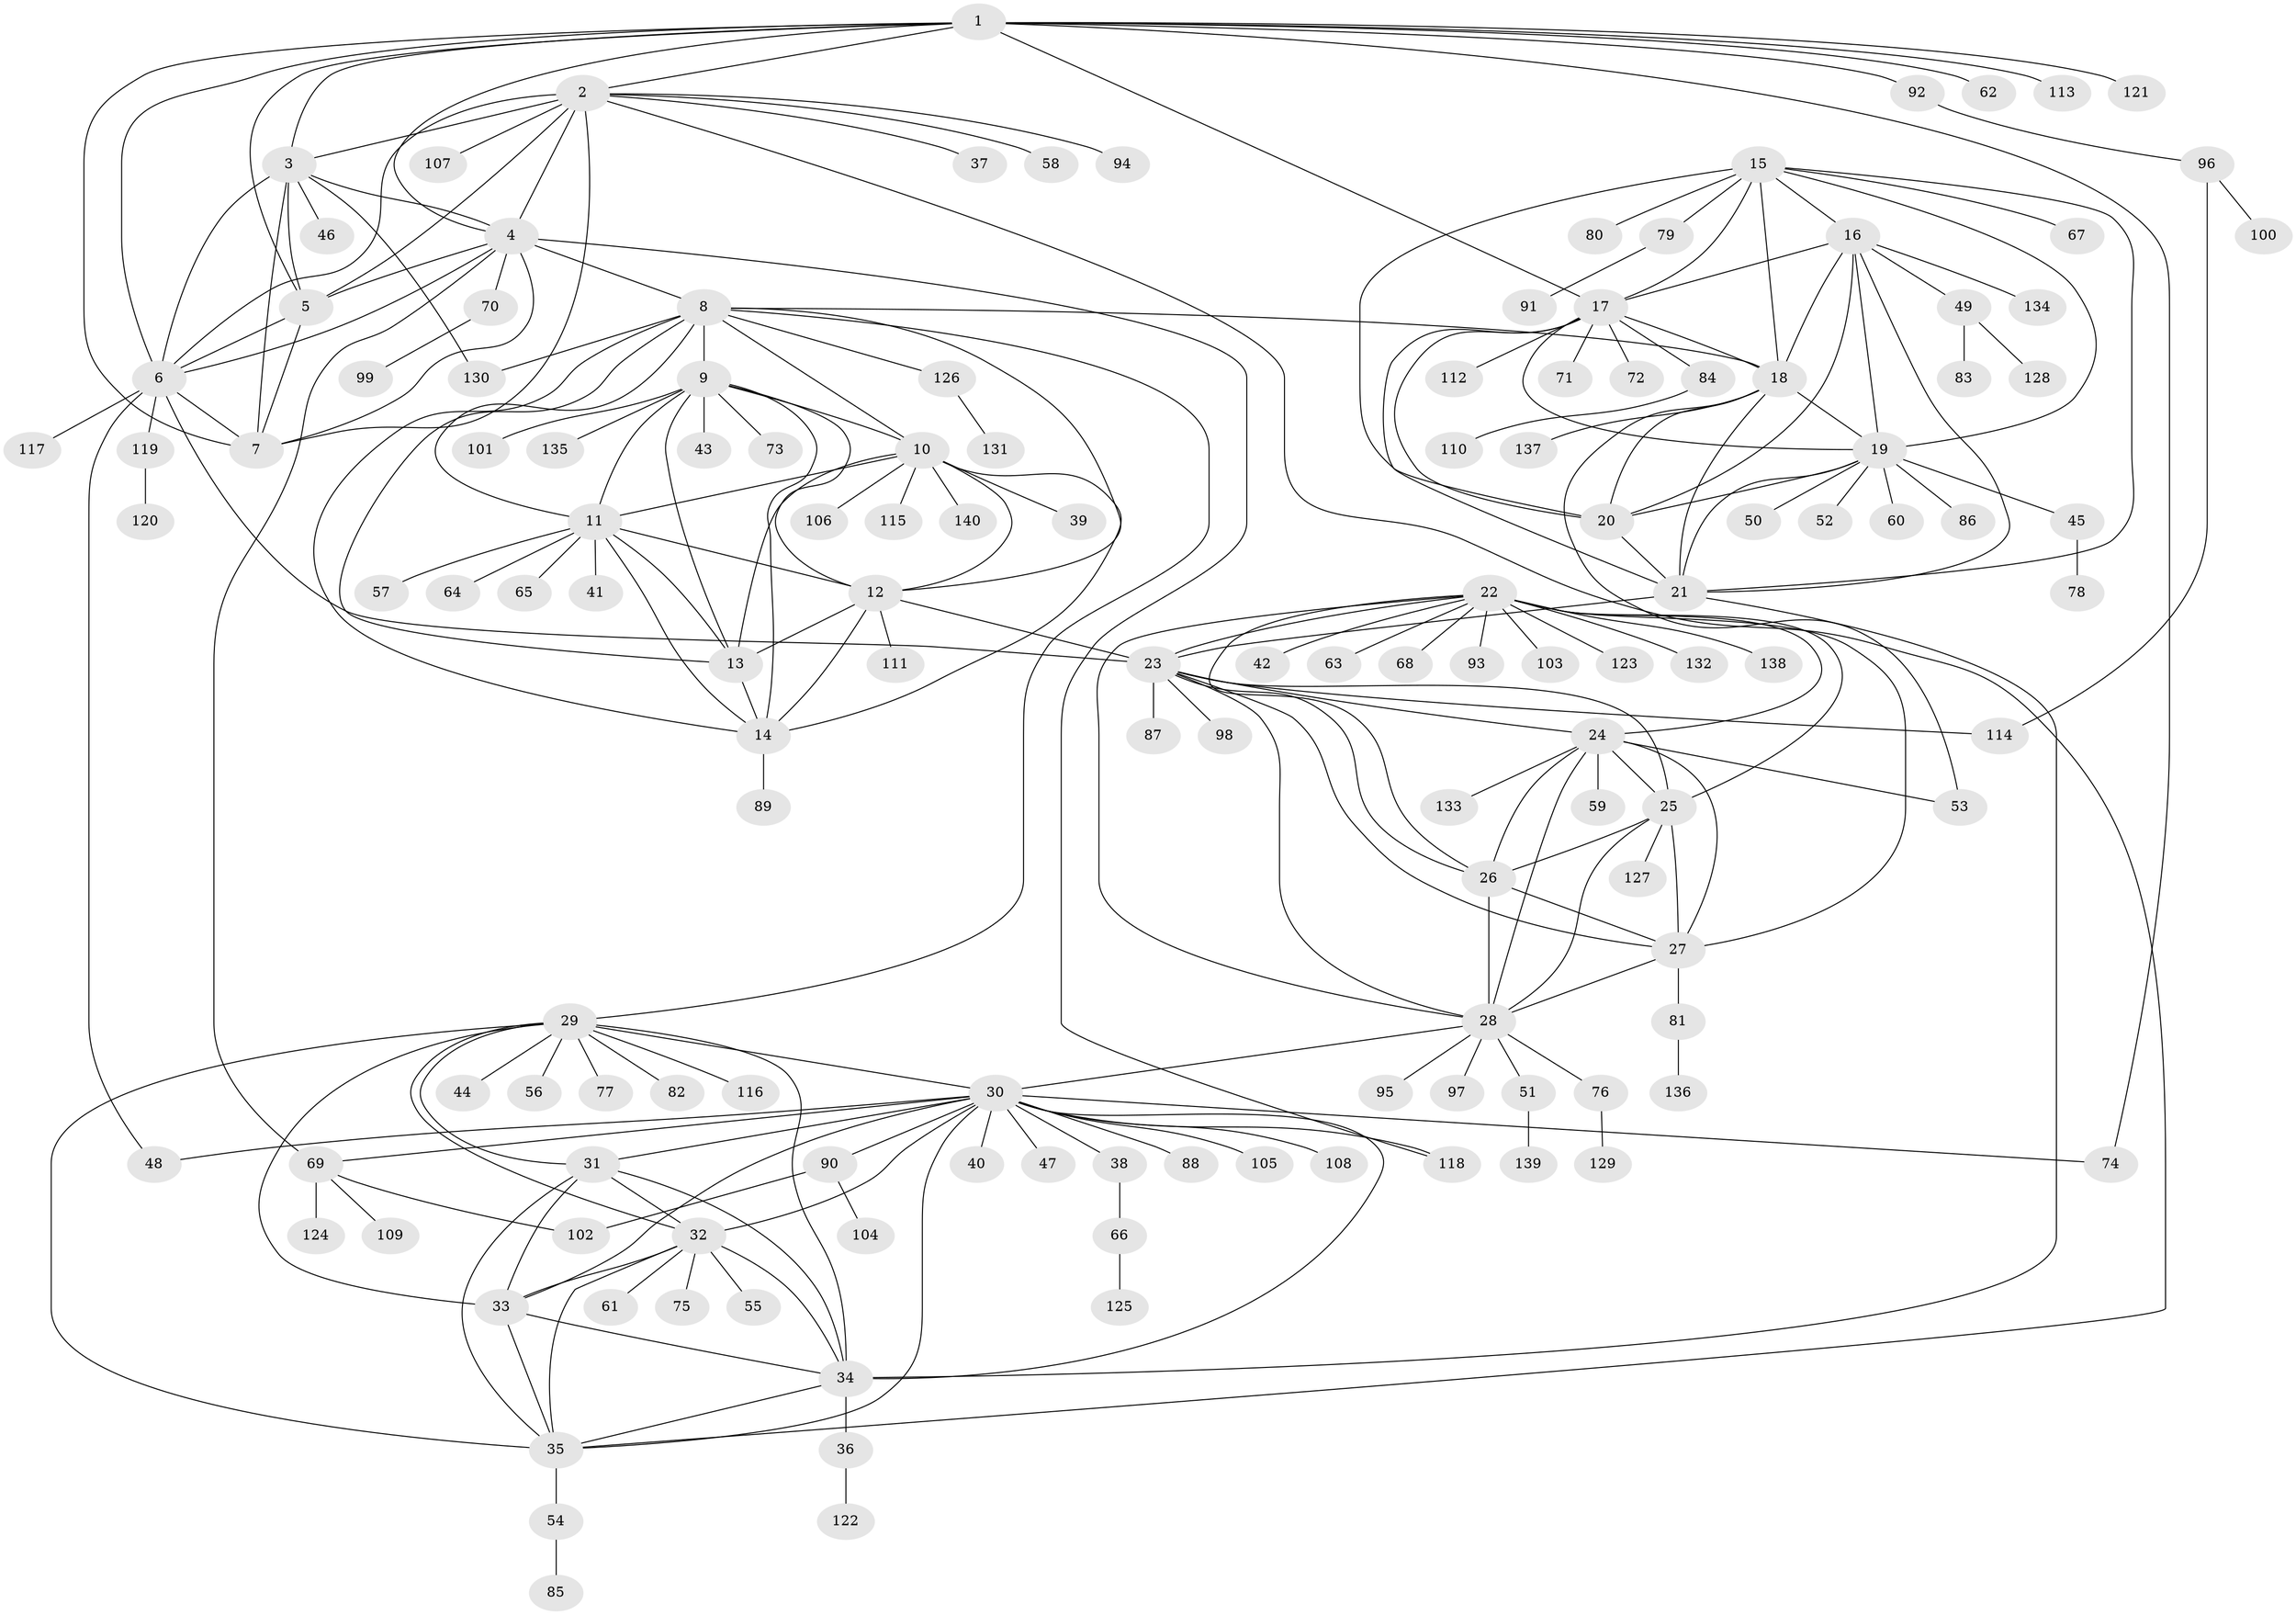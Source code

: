 // Generated by graph-tools (version 1.1) at 2025/26/03/09/25 03:26:48]
// undirected, 140 vertices, 228 edges
graph export_dot {
graph [start="1"]
  node [color=gray90,style=filled];
  1;
  2;
  3;
  4;
  5;
  6;
  7;
  8;
  9;
  10;
  11;
  12;
  13;
  14;
  15;
  16;
  17;
  18;
  19;
  20;
  21;
  22;
  23;
  24;
  25;
  26;
  27;
  28;
  29;
  30;
  31;
  32;
  33;
  34;
  35;
  36;
  37;
  38;
  39;
  40;
  41;
  42;
  43;
  44;
  45;
  46;
  47;
  48;
  49;
  50;
  51;
  52;
  53;
  54;
  55;
  56;
  57;
  58;
  59;
  60;
  61;
  62;
  63;
  64;
  65;
  66;
  67;
  68;
  69;
  70;
  71;
  72;
  73;
  74;
  75;
  76;
  77;
  78;
  79;
  80;
  81;
  82;
  83;
  84;
  85;
  86;
  87;
  88;
  89;
  90;
  91;
  92;
  93;
  94;
  95;
  96;
  97;
  98;
  99;
  100;
  101;
  102;
  103;
  104;
  105;
  106;
  107;
  108;
  109;
  110;
  111;
  112;
  113;
  114;
  115;
  116;
  117;
  118;
  119;
  120;
  121;
  122;
  123;
  124;
  125;
  126;
  127;
  128;
  129;
  130;
  131;
  132;
  133;
  134;
  135;
  136;
  137;
  138;
  139;
  140;
  1 -- 2;
  1 -- 3;
  1 -- 4;
  1 -- 5;
  1 -- 6;
  1 -- 7;
  1 -- 17;
  1 -- 62;
  1 -- 74;
  1 -- 92;
  1 -- 113;
  1 -- 121;
  2 -- 3;
  2 -- 4;
  2 -- 5;
  2 -- 6;
  2 -- 7;
  2 -- 35;
  2 -- 37;
  2 -- 58;
  2 -- 94;
  2 -- 107;
  3 -- 4;
  3 -- 5;
  3 -- 6;
  3 -- 7;
  3 -- 46;
  3 -- 130;
  4 -- 5;
  4 -- 6;
  4 -- 7;
  4 -- 8;
  4 -- 69;
  4 -- 70;
  4 -- 118;
  5 -- 6;
  5 -- 7;
  6 -- 7;
  6 -- 23;
  6 -- 48;
  6 -- 117;
  6 -- 119;
  8 -- 9;
  8 -- 10;
  8 -- 11;
  8 -- 12;
  8 -- 13;
  8 -- 14;
  8 -- 18;
  8 -- 29;
  8 -- 126;
  8 -- 130;
  9 -- 10;
  9 -- 11;
  9 -- 12;
  9 -- 13;
  9 -- 14;
  9 -- 43;
  9 -- 73;
  9 -- 101;
  9 -- 135;
  10 -- 11;
  10 -- 12;
  10 -- 13;
  10 -- 14;
  10 -- 39;
  10 -- 106;
  10 -- 115;
  10 -- 140;
  11 -- 12;
  11 -- 13;
  11 -- 14;
  11 -- 41;
  11 -- 57;
  11 -- 64;
  11 -- 65;
  12 -- 13;
  12 -- 14;
  12 -- 23;
  12 -- 111;
  13 -- 14;
  14 -- 89;
  15 -- 16;
  15 -- 17;
  15 -- 18;
  15 -- 19;
  15 -- 20;
  15 -- 21;
  15 -- 67;
  15 -- 79;
  15 -- 80;
  16 -- 17;
  16 -- 18;
  16 -- 19;
  16 -- 20;
  16 -- 21;
  16 -- 49;
  16 -- 134;
  17 -- 18;
  17 -- 19;
  17 -- 20;
  17 -- 21;
  17 -- 71;
  17 -- 72;
  17 -- 84;
  17 -- 112;
  18 -- 19;
  18 -- 20;
  18 -- 21;
  18 -- 53;
  18 -- 137;
  19 -- 20;
  19 -- 21;
  19 -- 45;
  19 -- 50;
  19 -- 52;
  19 -- 60;
  19 -- 86;
  20 -- 21;
  21 -- 23;
  21 -- 34;
  22 -- 23;
  22 -- 24;
  22 -- 25;
  22 -- 26;
  22 -- 27;
  22 -- 28;
  22 -- 42;
  22 -- 63;
  22 -- 68;
  22 -- 93;
  22 -- 103;
  22 -- 123;
  22 -- 132;
  22 -- 138;
  23 -- 24;
  23 -- 25;
  23 -- 26;
  23 -- 27;
  23 -- 28;
  23 -- 87;
  23 -- 98;
  23 -- 114;
  24 -- 25;
  24 -- 26;
  24 -- 27;
  24 -- 28;
  24 -- 53;
  24 -- 59;
  24 -- 133;
  25 -- 26;
  25 -- 27;
  25 -- 28;
  25 -- 127;
  26 -- 27;
  26 -- 28;
  27 -- 28;
  27 -- 81;
  28 -- 30;
  28 -- 51;
  28 -- 76;
  28 -- 95;
  28 -- 97;
  29 -- 30;
  29 -- 31;
  29 -- 32;
  29 -- 33;
  29 -- 34;
  29 -- 35;
  29 -- 44;
  29 -- 56;
  29 -- 77;
  29 -- 82;
  29 -- 116;
  30 -- 31;
  30 -- 32;
  30 -- 33;
  30 -- 34;
  30 -- 35;
  30 -- 38;
  30 -- 40;
  30 -- 47;
  30 -- 48;
  30 -- 69;
  30 -- 74;
  30 -- 88;
  30 -- 90;
  30 -- 105;
  30 -- 108;
  30 -- 118;
  31 -- 32;
  31 -- 33;
  31 -- 34;
  31 -- 35;
  32 -- 33;
  32 -- 34;
  32 -- 35;
  32 -- 55;
  32 -- 61;
  32 -- 75;
  33 -- 34;
  33 -- 35;
  34 -- 35;
  34 -- 36;
  35 -- 54;
  36 -- 122;
  38 -- 66;
  45 -- 78;
  49 -- 83;
  49 -- 128;
  51 -- 139;
  54 -- 85;
  66 -- 125;
  69 -- 102;
  69 -- 109;
  69 -- 124;
  70 -- 99;
  76 -- 129;
  79 -- 91;
  81 -- 136;
  84 -- 110;
  90 -- 102;
  90 -- 104;
  92 -- 96;
  96 -- 100;
  96 -- 114;
  119 -- 120;
  126 -- 131;
}
